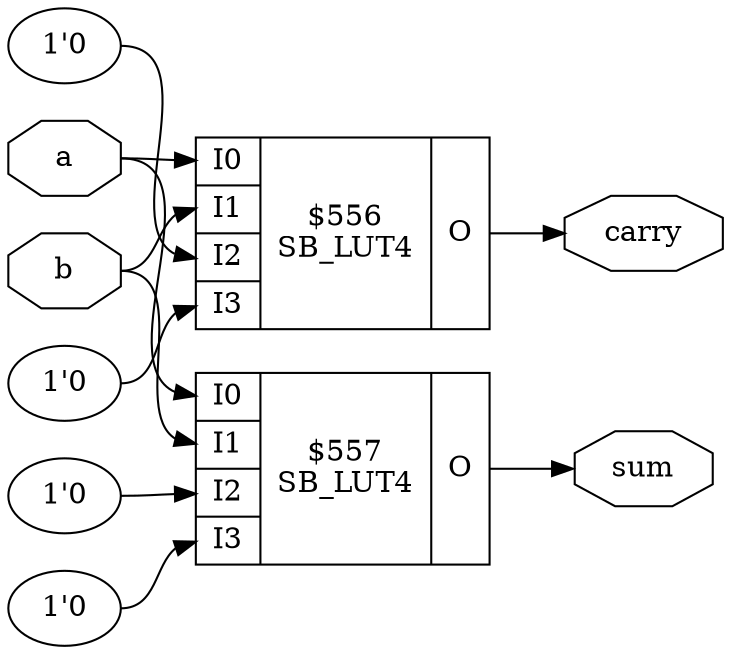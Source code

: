 digraph "halfadder" {
rankdir="LR";
remincross=true;
n2 [ shape=octagon, label="a", color="black", fontcolor="black" ];
n3 [ shape=octagon, label="b", color="black", fontcolor="black" ];
n4 [ shape=octagon, label="carry", color="black", fontcolor="black" ];
n5 [ shape=octagon, label="sum", color="black", fontcolor="black" ];
v0 [ label="1'0" ];
v1 [ label="1'0" ];
c11 [ shape=record, label="{{<p6> I0|<p7> I1|<p8> I2|<p9> I3}|$556\nSB_LUT4|{<p10> O}}" ];
v2 [ label="1'0" ];
v3 [ label="1'0" ];
c12 [ shape=record, label="{{<p6> I0|<p7> I1|<p8> I2|<p9> I3}|$557\nSB_LUT4|{<p10> O}}" ];
n2:e -> c11:p6:w [color="black", label=""];
n2:e -> c12:p6:w [color="black", label=""];
n3:e -> c11:p7:w [color="black", label=""];
n3:e -> c12:p7:w [color="black", label=""];
c11:p10:e -> n4:w [color="black", label=""];
c12:p10:e -> n5:w [color="black", label=""];
v0:e -> c11:p8:w [color="black", label=""];
v1:e -> c11:p9:w [color="black", label=""];
v2:e -> c12:p8:w [color="black", label=""];
v3:e -> c12:p9:w [color="black", label=""];
}
